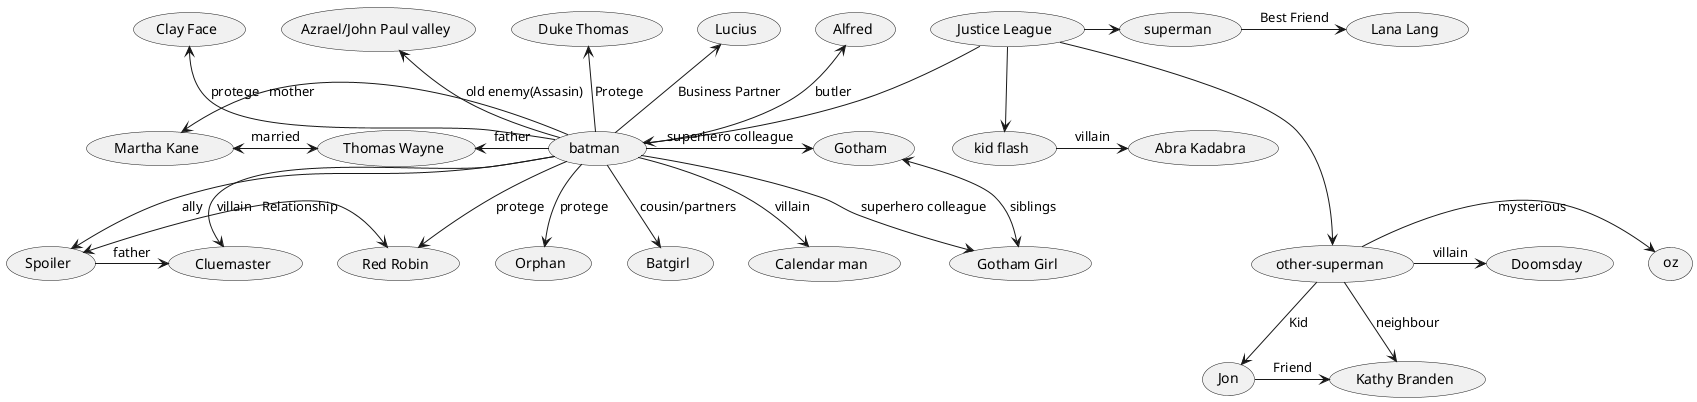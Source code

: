 @startuml

skinparam component {
FontColor          black
AttributeFontColor black
FontSize           17
AttributeFontSize  15
AttributeFontname  Droid Sans Mono
BackgroundColor    #6A9EFF
BorderColor        black
ArrowColor         #222266
}

skinparam interface {
BackgroundColor    red
BorderColor        black
}

skinparam componentStyle uml2

@startuml

(Justice League) as jl

(Thomas Wayne) as tw
(Martha Kane) as mk

(superman) as sp
(other-superman) as osp
(batman) as bat
(Lana Lang) as lanlan
(kid flash) as kf
(Jon) as jo
(Alfred) as alf
(Duke Thomas) as duke

'Tim
(Red Robin) as RR

'Cassandra Cain
(Orphan) as orph

'Kate Kane
'All batman protege are batgirl protege as well except nightwing
(Batgirl) as bg

'Stephanie Brown
(Spoiler) as spo

'Basil Carlo
(Clay Face) as cf


(Abra Kadabra) as abka
(Cluemaster) as clma

jl -> sp
jl -down-> kf
jl -down--> osp
jl -down-> bat

sp -> lanlan : Best Friend

osp -down-> jo : Kid
jo -> (Kathy Branden) : Friend
osp -> (Kathy Branden) : neighbour
osp -> (oz) : mysterious
osp -> (Doomsday) : villain

kf -> abka : villain

bat -up-> alf : butler
bat -up-> (Lucius) : Business Partner
bat -down-> (Calendar man) : villain
bat -up-> duke : Protege
bat -> (Gotham) : superhero colleague
bat -down-> (Gotham Girl) : superhero colleague
bat -down-> bg : cousin/partners
bat -up-> (Azrael/John Paul valley) : old enemy(Assasin)
bat -down-> spo : ally
bat -left-> clma : villain
bat -> RR : protege
bat -down-> orph : protege
bat -up-> cf : protege
bat -left-> tw : father
bat -left-> mk : mother

mk <-> tw : married

spo -> clma : father
spo <-> RR : Relationship
(Gotham) <-down-> (Gotham Girl) : siblings
@enduml
